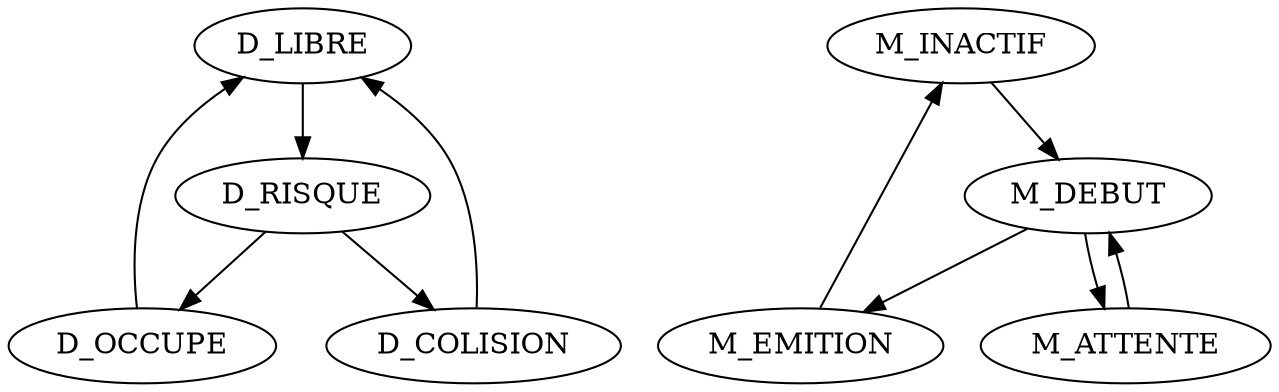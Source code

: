 digraph G {

  D_LIBRE -> D_RISQUE;
  D_RISQUE -> D_OCCUPE;
  D_OCCUPE -> D_LIBRE;
  D_RISQUE -> D_COLISION;
  D_COLISION -> D_LIBRE;
  
  M_INACTIF -> M_DEBUT;
  M_DEBUT -> M_EMITION;
  M_DEBUT -> M_ATTENTE;
  M_ATTENTE -> M_DEBUT;
  M_EMITION -> M_INACTIF;
}